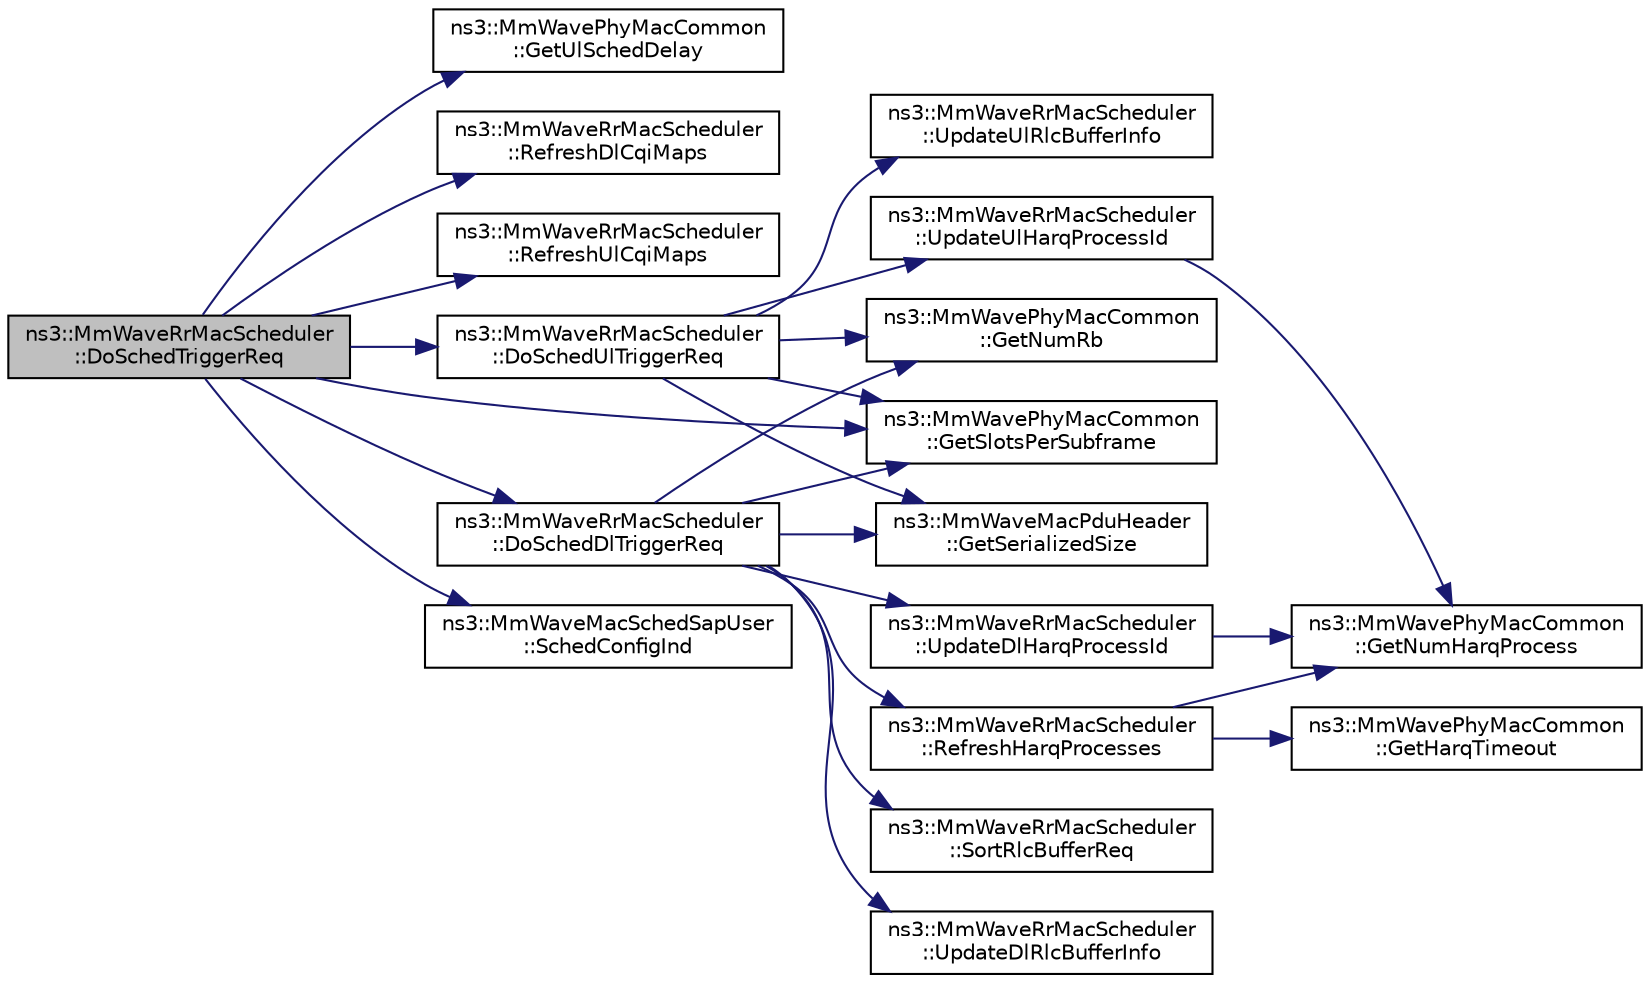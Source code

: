 digraph "ns3::MmWaveRrMacScheduler::DoSchedTriggerReq"
{
  edge [fontname="Helvetica",fontsize="10",labelfontname="Helvetica",labelfontsize="10"];
  node [fontname="Helvetica",fontsize="10",shape=record];
  rankdir="LR";
  Node1 [label="ns3::MmWaveRrMacScheduler\l::DoSchedTriggerReq",height=0.2,width=0.4,color="black", fillcolor="grey75", style="filled", fontcolor="black"];
  Node1 -> Node2 [color="midnightblue",fontsize="10",style="solid"];
  Node2 [label="ns3::MmWavePhyMacCommon\l::GetUlSchedDelay",height=0.2,width=0.4,color="black", fillcolor="white", style="filled",URL="$df/df4/classns3_1_1MmWavePhyMacCommon.html#afd70935ec71838fefe6a8e18198f19cb"];
  Node1 -> Node3 [color="midnightblue",fontsize="10",style="solid"];
  Node3 [label="ns3::MmWaveRrMacScheduler\l::RefreshDlCqiMaps",height=0.2,width=0.4,color="black", fillcolor="white", style="filled",URL="$d5/d9b/classns3_1_1MmWaveRrMacScheduler.html#a7e934e11a18ac6fccd3eb11e41693523"];
  Node1 -> Node4 [color="midnightblue",fontsize="10",style="solid"];
  Node4 [label="ns3::MmWaveRrMacScheduler\l::RefreshUlCqiMaps",height=0.2,width=0.4,color="black", fillcolor="white", style="filled",URL="$d5/d9b/classns3_1_1MmWaveRrMacScheduler.html#a08bd59d628f7a0115392e00c9cf44c59"];
  Node1 -> Node5 [color="midnightblue",fontsize="10",style="solid"];
  Node5 [label="ns3::MmWavePhyMacCommon\l::GetSlotsPerSubframe",height=0.2,width=0.4,color="black", fillcolor="white", style="filled",URL="$df/df4/classns3_1_1MmWavePhyMacCommon.html#a7b6552d2e0ffbeaf3bc2f9db6d0d6e63"];
  Node1 -> Node6 [color="midnightblue",fontsize="10",style="solid"];
  Node6 [label="ns3::MmWaveRrMacScheduler\l::DoSchedDlTriggerReq",height=0.2,width=0.4,color="black", fillcolor="white", style="filled",URL="$d5/d9b/classns3_1_1MmWaveRrMacScheduler.html#a17b839c05a05ce1ef83b9b806c943789"];
  Node6 -> Node7 [color="midnightblue",fontsize="10",style="solid"];
  Node7 [label="ns3::MmWavePhyMacCommon\l::GetNumRb",height=0.2,width=0.4,color="black", fillcolor="white", style="filled",URL="$df/df4/classns3_1_1MmWavePhyMacCommon.html#a4c5f323fd722d6eec52efda5d76f97ad"];
  Node6 -> Node8 [color="midnightblue",fontsize="10",style="solid"];
  Node8 [label="ns3::MmWaveRrMacScheduler\l::RefreshHarqProcesses",height=0.2,width=0.4,color="black", fillcolor="white", style="filled",URL="$d5/d9b/classns3_1_1MmWaveRrMacScheduler.html#a5b4fe59b80549148440a6e5f3e05f8e6",tooltip="Refresh HARQ processes according to the timers. "];
  Node8 -> Node9 [color="midnightblue",fontsize="10",style="solid"];
  Node9 [label="ns3::MmWavePhyMacCommon\l::GetNumHarqProcess",height=0.2,width=0.4,color="black", fillcolor="white", style="filled",URL="$df/df4/classns3_1_1MmWavePhyMacCommon.html#a40773d84172ebeb5aff125f56ebcc5ac"];
  Node8 -> Node10 [color="midnightblue",fontsize="10",style="solid"];
  Node10 [label="ns3::MmWavePhyMacCommon\l::GetHarqTimeout",height=0.2,width=0.4,color="black", fillcolor="white", style="filled",URL="$df/df4/classns3_1_1MmWavePhyMacCommon.html#a6a3b10cda74091e0579e24e3b4dbad80"];
  Node6 -> Node5 [color="midnightblue",fontsize="10",style="solid"];
  Node6 -> Node11 [color="midnightblue",fontsize="10",style="solid"];
  Node11 [label="ns3::MmWaveRrMacScheduler\l::SortRlcBufferReq",height=0.2,width=0.4,color="black", fillcolor="white", style="filled",URL="$d5/d9b/classns3_1_1MmWaveRrMacScheduler.html#ae0fee4909466a1900ad3d92b6b6fe3e2"];
  Node6 -> Node12 [color="midnightblue",fontsize="10",style="solid"];
  Node12 [label="ns3::MmWaveRrMacScheduler\l::UpdateDlHarqProcessId",height=0.2,width=0.4,color="black", fillcolor="white", style="filled",URL="$d5/d9b/classns3_1_1MmWaveRrMacScheduler.html#a0c01cd018ece348fa17da5babacd3bae"];
  Node12 -> Node9 [color="midnightblue",fontsize="10",style="solid"];
  Node6 -> Node13 [color="midnightblue",fontsize="10",style="solid"];
  Node13 [label="ns3::MmWaveMacPduHeader\l::GetSerializedSize",height=0.2,width=0.4,color="black", fillcolor="white", style="filled",URL="$d3/dac/classns3_1_1MmWaveMacPduHeader.html#aeb7b935bd1a3496b7da97cf78da21391"];
  Node6 -> Node14 [color="midnightblue",fontsize="10",style="solid"];
  Node14 [label="ns3::MmWaveRrMacScheduler\l::UpdateDlRlcBufferInfo",height=0.2,width=0.4,color="black", fillcolor="white", style="filled",URL="$d5/d9b/classns3_1_1MmWaveRrMacScheduler.html#a005e51f10e6d477bf11d6993f081ed24"];
  Node1 -> Node15 [color="midnightblue",fontsize="10",style="solid"];
  Node15 [label="ns3::MmWaveRrMacScheduler\l::DoSchedUlTriggerReq",height=0.2,width=0.4,color="black", fillcolor="white", style="filled",URL="$d5/d9b/classns3_1_1MmWaveRrMacScheduler.html#a60261f8b46716986bd8d0ae245fab35a"];
  Node15 -> Node7 [color="midnightblue",fontsize="10",style="solid"];
  Node15 -> Node5 [color="midnightblue",fontsize="10",style="solid"];
  Node15 -> Node13 [color="midnightblue",fontsize="10",style="solid"];
  Node15 -> Node16 [color="midnightblue",fontsize="10",style="solid"];
  Node16 [label="ns3::MmWaveRrMacScheduler\l::UpdateUlRlcBufferInfo",height=0.2,width=0.4,color="black", fillcolor="white", style="filled",URL="$d5/d9b/classns3_1_1MmWaveRrMacScheduler.html#a57725a4bd9ba6cfe462d804a131c0255"];
  Node15 -> Node17 [color="midnightblue",fontsize="10",style="solid"];
  Node17 [label="ns3::MmWaveRrMacScheduler\l::UpdateUlHarqProcessId",height=0.2,width=0.4,color="black", fillcolor="white", style="filled",URL="$d5/d9b/classns3_1_1MmWaveRrMacScheduler.html#addd7405298c9c95bf87ef2c32c3a477b"];
  Node17 -> Node9 [color="midnightblue",fontsize="10",style="solid"];
  Node1 -> Node18 [color="midnightblue",fontsize="10",style="solid"];
  Node18 [label="ns3::MmWaveMacSchedSapUser\l::SchedConfigInd",height=0.2,width=0.4,color="black", fillcolor="white", style="filled",URL="$d9/d4c/classns3_1_1MmWaveMacSchedSapUser.html#ac164dd52215c3924cf421b56089eece4"];
}
